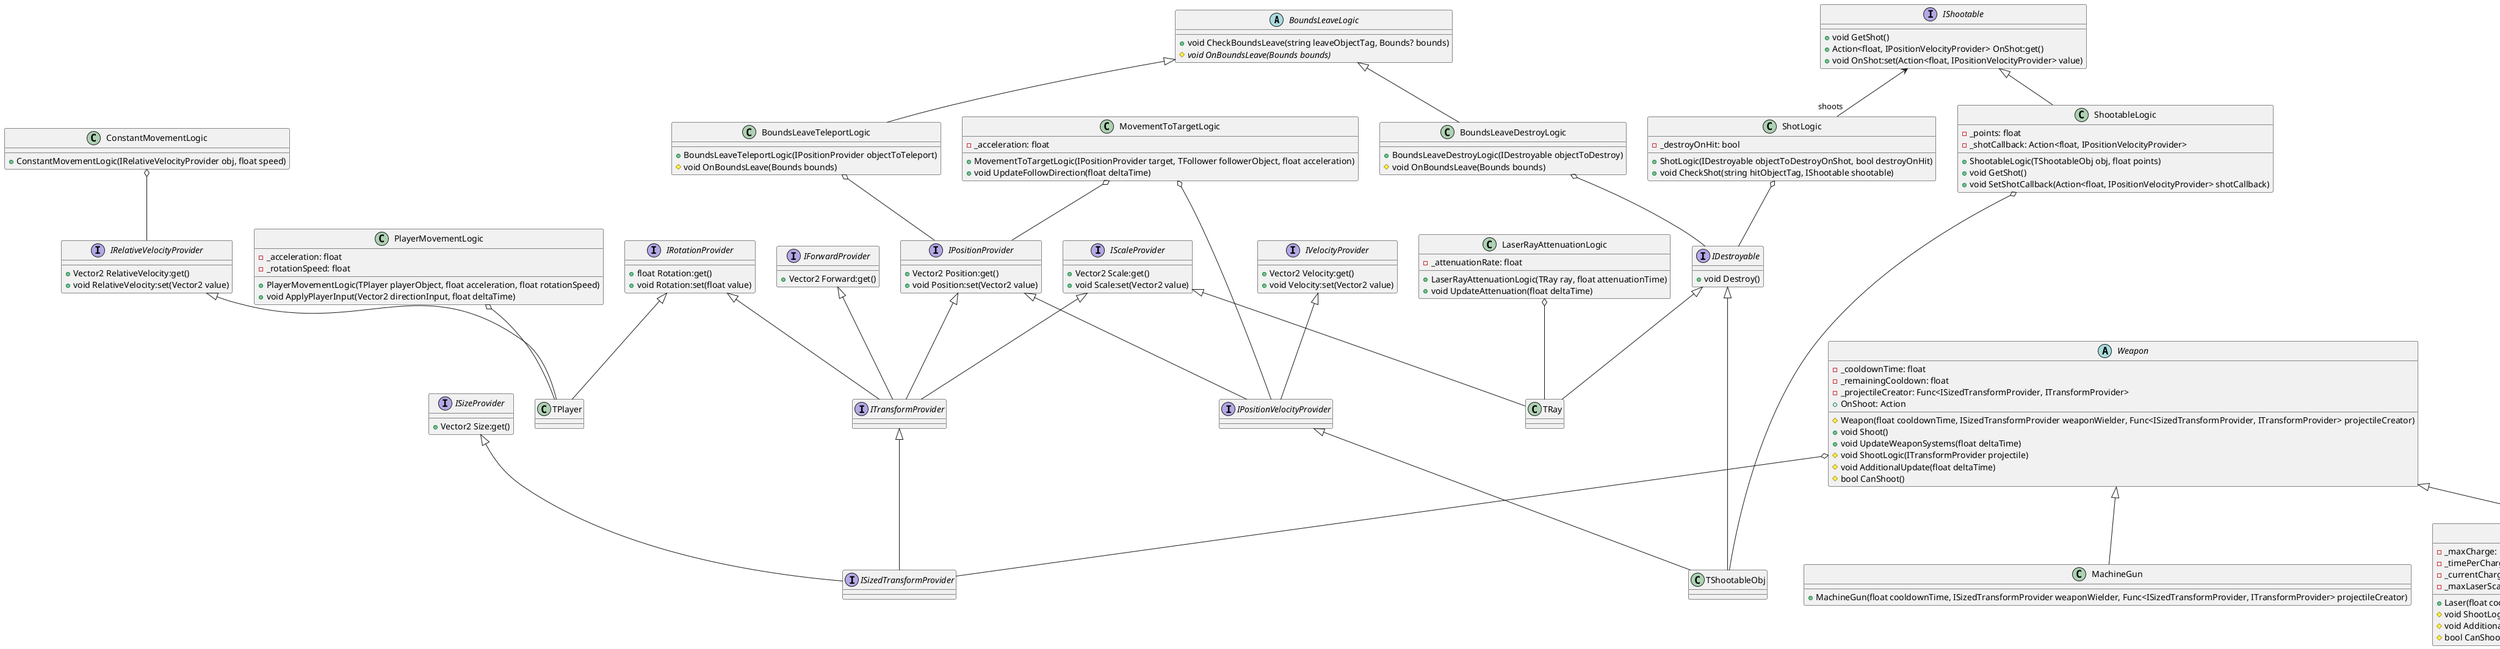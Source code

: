 ﻿@startuml
'https://plantuml.com/class-diagram

abstract class BoundsLeaveLogic {
    + void CheckBoundsLeave(string leaveObjectTag, Bounds? bounds)
    {abstract} # void OnBoundsLeave(Bounds bounds)
}

class BoundsLeaveTeleportLogic {
    + BoundsLeaveTeleportLogic(IPositionProvider objectToTeleport)
    # void OnBoundsLeave(Bounds bounds)
}

class BoundsLeaveDestroyLogic {
    + BoundsLeaveDestroyLogic(IDestroyable objectToDestroy)
    # void OnBoundsLeave(Bounds bounds)
}

interface IPositionProvider {
    + Vector2 Position:get()
    + void Position:set(Vector2 value)
}

interface IRotationProvider {
    + float Rotation:get()
    + void Rotation:set(float value)
}

interface IForwardProvider {
    + Vector2 Forward:get()
}

interface IDestroyable {
    + void Destroy() 
}

interface IVelocityProvider {
    + Vector2 Velocity:get()
    + void Velocity:set(Vector2 value)
}

interface IRelativeVelocityProvider {
    + Vector2 RelativeVelocity:get()
    + void RelativeVelocity:set(Vector2 value)
}

interface IScaleProvider {
    + Vector2 Scale:get()
    + void Scale:set(Vector2 value)
}

interface ITransformProvider
IPositionProvider <|-- ITransformProvider
IRotationProvider <|-- ITransformProvider
IScaleProvider <|-- ITransformProvider
IForwardProvider <|-- ITransformProvider

interface ISizeProvider {
    + Vector2 Size:get()
}

interface ISizedTransformProvider
ITransformProvider <|-- ISizedTransformProvider
ISizeProvider <|-- ISizedTransformProvider

class PlayerMovementLogic {
    - _acceleration: float
    - _rotationSpeed: float
    + PlayerMovementLogic(TPlayer playerObject, float acceleration, float rotationSpeed)
    + void ApplyPlayerInput(Vector2 directionInput, float deltaTime)
}
PlayerMovementLogic o-- TPlayer
IRelativeVelocityProvider <|-- TPlayer
IRotationProvider <|-- TPlayer

class ConstantMovementLogic {
    + ConstantMovementLogic(IRelativeVelocityProvider obj, float speed)
}
ConstantMovementLogic o-- IRelativeVelocityProvider

class MovementToTargetLogic {
    - _acceleration: float
    + MovementToTargetLogic(IPositionProvider target, TFollower followerObject, float acceleration)
    + void UpdateFollowDirection(float deltaTime)
}
MovementToTargetLogic o-- IPositionProvider
MovementToTargetLogic o-- IPositionVelocityProvider

BoundsLeaveLogic <|-- BoundsLeaveTeleportLogic
BoundsLeaveTeleportLogic o-- IPositionProvider
BoundsLeaveLogic <|-- BoundsLeaveDestroyLogic
BoundsLeaveDestroyLogic o-- IDestroyable

interface IPositionVelocityProvider
IPositionProvider <|-- IPositionVelocityProvider
IVelocityProvider <|-- IPositionVelocityProvider

interface IShootable {
    + void GetShot()
    + Action<float, IPositionVelocityProvider> OnShot:get()
    + void OnShot:set(Action<float, IPositionVelocityProvider> value)
}
class ShootableLogic {
    - _points: float
    - _shotCallback: Action<float, IPositionVelocityProvider>
    + ShootableLogic(TShootableObj obj, float points)
    + void GetShot()
    + void SetShotCallback(Action<float, IPositionVelocityProvider> shotCallback)
}
class ShotLogic {
    - _destroyOnHit: bool
    + ShotLogic(IDestroyable objectToDestroyOnShot, bool destroyOnHit)
    + void CheckShot(string hitObjectTag, IShootable shootable)
}

class TShootableObj
IPositionVelocityProvider <|-- TShootableObj
IDestroyable <|-- TShootableObj

ShootableLogic o-- TShootableObj
IShootable <|-- ShootableLogic
IShootable <-- "shoots" ShotLogic
ShotLogic o-- IDestroyable

abstract class Weapon {
    - _cooldownTime: float
    - _remainingCooldown: float
    - _projectileCreator: Func<ISizedTransformProvider, ITransformProvider>
    + OnShoot: Action
    # Weapon(float cooldownTime, ISizedTransformProvider weaponWielder, Func<ISizedTransformProvider, ITransformProvider> projectileCreator)
    + void Shoot()
    + void UpdateWeaponSystems(float deltaTime)
    # void ShootLogic(ITransformProvider projectile)
    # void AdditionalUpdate(float deltaTime)
    # bool CanShoot()
}

class MachineGun {
    + MachineGun(float cooldownTime, ISizedTransformProvider weaponWielder, Func<ISizedTransformProvider, ITransformProvider> projectileCreator)
}

class Laser {
    - _maxCharge: int
    - _timePerCharge: float
    - _currentCharge: float
    - _maxLaserScale: float
    + Laser(float cooldownTime, ISizedTransformProvider weaponWielder, Func<ISizedTransformProvider, ITransformProvider> projectileCreator, int maxCharge, float timePerCharge, float maxLaserScale)
    # void ShootLogic(ITransformProvider projectile)
    # void AdditionalUpdate(float deltaTime)
    # bool CanShoot()
}

Weapon o-- ISizedTransformProvider
Weapon <|-- MachineGun
Weapon <|-- Laser

class LaserRayAttenuationLogic {
    - _attenuationRate: float
    + LaserRayAttenuationLogic(TRay ray, float attenuationTime)
    + void UpdateAttenuation(float deltaTime)
}

LaserRayAttenuationLogic o-- TRay
IScaleProvider <|-- TRay
IDestroyable <|-- TRay

@enduml